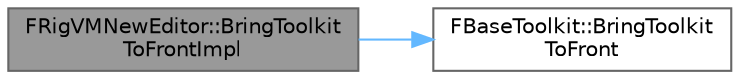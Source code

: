 digraph "FRigVMNewEditor::BringToolkitToFrontImpl"
{
 // INTERACTIVE_SVG=YES
 // LATEX_PDF_SIZE
  bgcolor="transparent";
  edge [fontname=Helvetica,fontsize=10,labelfontname=Helvetica,labelfontsize=10];
  node [fontname=Helvetica,fontsize=10,shape=box,height=0.2,width=0.4];
  rankdir="LR";
  Node1 [id="Node000001",label="FRigVMNewEditor::BringToolkit\lToFrontImpl",height=0.2,width=0.4,color="gray40", fillcolor="grey60", style="filled", fontcolor="black",tooltip=" "];
  Node1 -> Node2 [id="edge1_Node000001_Node000002",color="steelblue1",style="solid",tooltip=" "];
  Node2 [id="Node000002",label="FBaseToolkit::BringToolkit\lToFront",height=0.2,width=0.4,color="grey40", fillcolor="white", style="filled",URL="$da/d37/classFBaseToolkit.html#a19e167b7f0e8cefd3b54191382996287",tooltip=" "];
}
